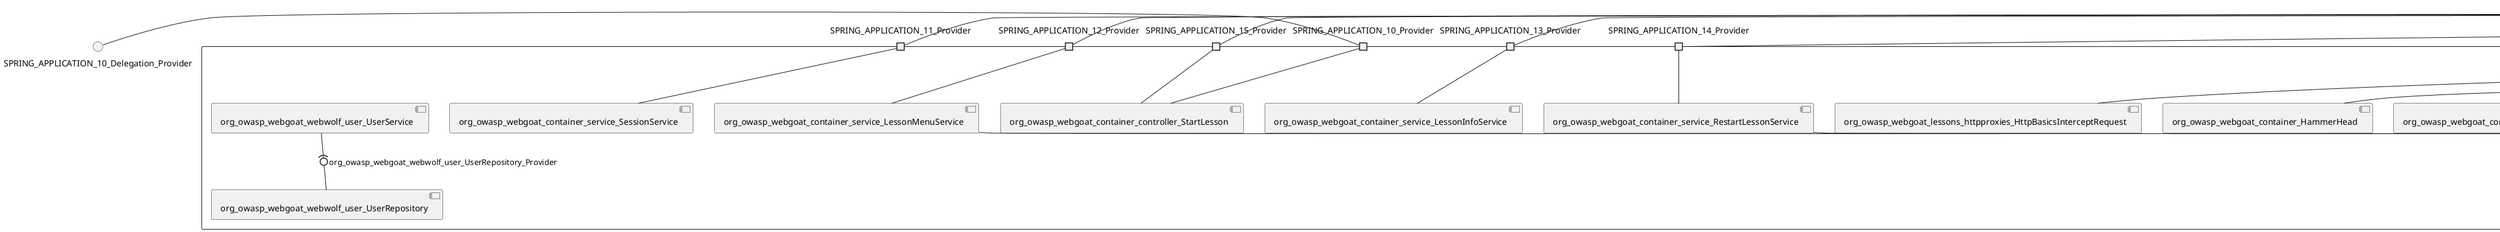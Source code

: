 @startuml
skinparam fixCircleLabelOverlapping true
skinparam componentStyle uml2
() SPRING_APPLICATION_10_Delegation_Provider
() SPRING_APPLICATION_11_Delegation_Provider
() SPRING_APPLICATION_12_Delegation_Provider
() SPRING_APPLICATION_13_Delegation_Provider
() SPRING_APPLICATION_14_Delegation_Provider
() SPRING_APPLICATION_15_Delegation_Provider
() SPRING_APPLICATION_16_Delegation_Provider
() SPRING_APPLICATION_2_Delegation_Provider
() SPRING_APPLICATION_3_Delegation_Provider
() SPRING_APPLICATION_4_Delegation_Provider
() SPRING_APPLICATION_5_Delegation_Provider
() SPRING_APPLICATION_6_Delegation_Provider
() SPRING_APPLICATION_7_Delegation_Provider
() SPRING_APPLICATION_8_Delegation_Provider
() SPRING_APPLICATION_9_Delegation_Provider
() SPRING_APPLICATION_BypassRestrictions_FieldRestrictions_POST_Delegation_Provider
() SPRING_APPLICATION_BypassRestrictions_frontendValidation_POST_Delegation_Provider
() SPRING_APPLICATION_ChromeDevTools_dummy_POST_Delegation_Provider
() SPRING_APPLICATION_ChromeDevTools_network_POST_Delegation_Provider
() SPRING_APPLICATION_CrossSiteScriptingStored_stored_xss_POST_Delegation_Provider
() SPRING_APPLICATION_CrossSiteScriptingStored_stored_xss_follow_up_POST_Delegation_Provider
() SPRING_APPLICATION_CrossSiteScripting_attack1_POST_Delegation_Provider
() SPRING_APPLICATION_CrossSiteScripting_attack3_POST_Delegation_Provider
() SPRING_APPLICATION_CrossSiteScripting_attack4_POST_Delegation_Provider
() SPRING_APPLICATION_CrossSiteScripting_attack5a_GET_Delegation_Provider
() SPRING_APPLICATION_CrossSiteScripting_attack6a_POST_Delegation_Provider
() SPRING_APPLICATION_CrossSiteScripting_dom_follow_up_POST_Delegation_Provider
() SPRING_APPLICATION_CrossSiteScripting_phone_home_xss_POST_Delegation_Provider
() SPRING_APPLICATION_CrossSiteScripting_quiz_GET_POST_Delegation_Provider
() SPRING_APPLICATION_Delegation_Provider
() SPRING_APPLICATION_GET_10_Delegation_Provider
() SPRING_APPLICATION_GET_11_Delegation_Provider
() SPRING_APPLICATION_GET_2_Delegation_Provider
() SPRING_APPLICATION_GET_3_Delegation_Provider
() SPRING_APPLICATION_GET_4_Delegation_Provider
() SPRING_APPLICATION_GET_5_Delegation_Provider
() SPRING_APPLICATION_GET_6_Delegation_Provider
() SPRING_APPLICATION_GET_7_Delegation_Provider
() SPRING_APPLICATION_GET_8_Delegation_Provider
() SPRING_APPLICATION_GET_9_Delegation_Provider
() SPRING_APPLICATION_GET_Delegation_Provider
() SPRING_APPLICATION_HtmlTampering_task_POST_Delegation_Provider
() SPRING_APPLICATION_HttpBasics_attack1_POST_Delegation_Provider
() SPRING_APPLICATION_HttpBasics_attack2_POST_Delegation_Provider
() SPRING_APPLICATION_IDOR_diff_attributes_POST_Delegation_Provider
() SPRING_APPLICATION_IDOR_login_POST_Delegation_Provider
() SPRING_APPLICATION_IDOR_profile_alt_path_POST_Delegation_Provider
() SPRING_APPLICATION_InsecureDeserialization_task_POST_Delegation_Provider
() SPRING_APPLICATION_InsecureLogin_Delegation_Provider
() SPRING_APPLICATION_JWT_decode_POST_Delegation_Provider
() SPRING_APPLICATION_JWT_jku_Delegation_Provider
() SPRING_APPLICATION_JWT_kid_Delegation_Provider
() SPRING_APPLICATION_JWT_quiz_GET_POST_Delegation_Provider
() SPRING_APPLICATION_JWT_refresh_Delegation_Provider
() SPRING_APPLICATION_JWT_secret_POST_Delegation_Provider
() SPRING_APPLICATION_JWT_votings_Delegation_Provider
() SPRING_APPLICATION_LogSpoofing_log_bleeding_POST_Delegation_Provider
() SPRING_APPLICATION_LogSpoofing_log_spoofing_POST_Delegation_Provider
() SPRING_APPLICATION_POST_10_Delegation_Provider
() SPRING_APPLICATION_POST_11_Delegation_Provider
() SPRING_APPLICATION_POST_12_Delegation_Provider
() SPRING_APPLICATION_POST_13_Delegation_Provider
() SPRING_APPLICATION_POST_14_Delegation_Provider
() SPRING_APPLICATION_POST_15_Delegation_Provider
() SPRING_APPLICATION_POST_16_Delegation_Provider
() SPRING_APPLICATION_POST_17_Delegation_Provider
() SPRING_APPLICATION_POST_18_Delegation_Provider
() SPRING_APPLICATION_POST_2_Delegation_Provider
() SPRING_APPLICATION_POST_3_Delegation_Provider
() SPRING_APPLICATION_POST_4_Delegation_Provider
() SPRING_APPLICATION_POST_5_Delegation_Provider
() SPRING_APPLICATION_POST_6_Delegation_Provider
() SPRING_APPLICATION_POST_7_Delegation_Provider
() SPRING_APPLICATION_POST_8_Delegation_Provider
() SPRING_APPLICATION_POST_9_Delegation_Provider
() SPRING_APPLICATION_POST_Delegation_Provider
() SPRING_APPLICATION_PUT_Delegation_Provider
() SPRING_APPLICATION_PasswordReset_ForgotPassword_create_password_reset_link_POST_Delegation_Provider
() SPRING_APPLICATION_PasswordReset_SecurityQuestions_POST_Delegation_Provider
() SPRING_APPLICATION_PasswordReset_reset_Delegation_Provider
() SPRING_APPLICATION_PasswordReset_simple_mail_reset_POST_Delegation_Provider
() SPRING_APPLICATION_PathTraversal_profile_picture_GET_Delegation_Provider
() SPRING_APPLICATION_PathTraversal_profile_picture_fix_GET_Delegation_Provider
() SPRING_APPLICATION_PathTraversal_profile_upload_POST_Delegation_Provider
() SPRING_APPLICATION_PathTraversal_profile_upload_fix_POST_Delegation_Provider
() SPRING_APPLICATION_PathTraversal_profile_upload_remove_user_input_POST_Delegation_Provider
() SPRING_APPLICATION_PathTraversal_random_POST_Delegation_Provider
() SPRING_APPLICATION_PathTraversal_random_picture_GET_Delegation_Provider
() SPRING_APPLICATION_PathTraversal_zip_slip_Delegation_Provider
() SPRING_APPLICATION_SSRF_task1_POST_Delegation_Provider
() SPRING_APPLICATION_SSRF_task2_POST_Delegation_Provider
() SPRING_APPLICATION_SecurePasswords_assignment_POST_Delegation_Provider
() SPRING_APPLICATION_SqlInjectionAdvanced_attack6a_POST_Delegation_Provider
() SPRING_APPLICATION_SqlInjectionAdvanced_attack6b_POST_Delegation_Provider
() SPRING_APPLICATION_SqlInjectionAdvanced_challenge_Login_POST_Delegation_Provider
() SPRING_APPLICATION_SqlInjectionAdvanced_challenge_PUT_Delegation_Provider
() SPRING_APPLICATION_SqlInjectionAdvanced_quiz_GET_POST_Delegation_Provider
() SPRING_APPLICATION_SqlInjectionMitigations_attack10a_POST_Delegation_Provider
() SPRING_APPLICATION_SqlInjectionMitigations_attack10b_POST_Delegation_Provider
() SPRING_APPLICATION_SqlInjectionMitigations_attack12a_POST_Delegation_Provider
() SPRING_APPLICATION_SqlInjectionMitigations_servers_GET_Delegation_Provider
() SPRING_APPLICATION_SqlInjection_assignment5a_POST_Delegation_Provider
() SPRING_APPLICATION_SqlInjection_assignment5b_POST_Delegation_Provider
() SPRING_APPLICATION_SqlInjection_attack10_POST_Delegation_Provider
() SPRING_APPLICATION_SqlInjection_attack2_POST_Delegation_Provider
() SPRING_APPLICATION_SqlInjection_attack3_POST_Delegation_Provider
() SPRING_APPLICATION_SqlInjection_attack4_POST_Delegation_Provider
() SPRING_APPLICATION_SqlInjection_attack5_POST_Delegation_Provider
() SPRING_APPLICATION_SqlInjection_attack8_POST_Delegation_Provider
() SPRING_APPLICATION_SqlInjection_attack9_POST_Delegation_Provider
() SPRING_APPLICATION_SqlOnlyInputValidationOnKeywords_attack_POST_Delegation_Provider
() SPRING_APPLICATION_SqlOnlyInputValidation_attack_POST_Delegation_Provider
() SPRING_APPLICATION_VulnerableComponents_attack1_POST_Delegation_Provider
() SPRING_APPLICATION_WebWolf_GET_Delegation_Provider
() SPRING_APPLICATION_WebWolf_landing_Delegation_Provider
() SPRING_APPLICATION_WebWolf_mail_Delegation_Provider
() SPRING_APPLICATION_challenge_1_POST_Delegation_Provider
() SPRING_APPLICATION_challenge_5_POST_Delegation_Provider
() SPRING_APPLICATION_challenge_7_Delegation_Provider
() SPRING_APPLICATION_challenge_8_Delegation_Provider
() SPRING_APPLICATION_challenge_logo_Delegation_Provider
() SPRING_APPLICATION_cia_quiz_GET_POST_Delegation_Provider
() SPRING_APPLICATION_clientSideFiltering_attack1_POST_Delegation_Provider
() SPRING_APPLICATION_clientSideFiltering_challenge_store_coupons_GET_Delegation_Provider
() SPRING_APPLICATION_clientSideFiltering_getItForFree_POST_Delegation_Provider
() SPRING_APPLICATION_clientSideFiltering_salaries_GET_Delegation_Provider
() SPRING_APPLICATION_crypto_encoding_basic_auth_POST_Delegation_Provider
() SPRING_APPLICATION_crypto_encoding_xor_POST_Delegation_Provider
() SPRING_APPLICATION_crypto_hashing_POST_Delegation_Provider
() SPRING_APPLICATION_crypto_secure_defaults_POST_Delegation_Provider
() SPRING_APPLICATION_crypto_signing_verify_POST_Delegation_Provider
() SPRING_APPLICATION_csrf_feedback_message_POST_Delegation_Provider
() SPRING_APPLICATION_csrf_review_POST_Delegation_Provider
() SPRING_APPLICATION_files_GET_Delegation_Provider
() SPRING_APPLICATION_fileupload_POST_Delegation_Provider
() SPRING_APPLICATION_jwt_Delegation_Provider
() SPRING_APPLICATION_landing_Delegation_Provider
() SPRING_APPLICATION_lesson_template_Delegation_Provider
() SPRING_APPLICATION_login_oauth_mvc_GET_Delegation_Provider
() SPRING_APPLICATION_mail_DELETE_GET_POST_Delegation_Provider
() SPRING_APPLICATION_register_mvc_POST_Delegation_Provider
() SPRING_APPLICATION_registration_GET_Delegation_Provider
() SPRING_APPLICATION_requests_GET_Delegation_Provider
() SPRING_APPLICATION_scoreboard_data_GET_Delegation_Provider
() SPRING_APPLICATION_server_directory_GET_Delegation_Provider
() SPRING_APPLICATION_service_debug_labels_mvc_Delegation_Provider
() SPRING_APPLICATION_service_lessonoverview_mvc_Delegation_Provider
() SPRING_APPLICATION_xxe_comments_GET_Delegation_Provider
rectangle System {
[org_owasp_webgoat_container_HammerHead] [[webgoat-webgoat.repository#_89DjkCNKEe-Qt_stdSL1nw]]
[org_owasp_webgoat_container_WebWolfRedirect] [[webgoat-webgoat.repository#_89DjkCNKEe-Qt_stdSL1nw]]
[org_owasp_webgoat_container_controller_StartLesson] [[webgoat-webgoat.repository#_89DjkCNKEe-Qt_stdSL1nw]]
[org_owasp_webgoat_container_controller_Welcome] [[webgoat-webgoat.repository#_89DjkCNKEe-Qt_stdSL1nw]]
[org_owasp_webgoat_container_i18n_PluginMessages_Provider] [[webgoat-webgoat.repository#_89DjkCNKEe-Qt_stdSL1nw]]
[org_owasp_webgoat_container_service_EnvironmentService] [[webgoat-webgoat.repository#_89DjkCNKEe-Qt_stdSL1nw]]
[org_owasp_webgoat_container_service_HintService] [[webgoat-webgoat.repository#_89DjkCNKEe-Qt_stdSL1nw]]
[org_owasp_webgoat_container_service_LabelDebugService] [[webgoat-webgoat.repository#_89DjkCNKEe-Qt_stdSL1nw]]
[org_owasp_webgoat_container_service_LabelService] [[webgoat-webgoat.repository#_89DjkCNKEe-Qt_stdSL1nw]]
[org_owasp_webgoat_container_service_LessonInfoService] [[webgoat-webgoat.repository#_89DjkCNKEe-Qt_stdSL1nw]]
[org_owasp_webgoat_container_service_LessonMenuService] [[webgoat-webgoat.repository#_89DjkCNKEe-Qt_stdSL1nw]]
[org_owasp_webgoat_container_service_LessonProgressService] [[webgoat-webgoat.repository#_89DjkCNKEe-Qt_stdSL1nw]]
[org_owasp_webgoat_container_service_LessonTitleService] [[webgoat-webgoat.repository#_89DjkCNKEe-Qt_stdSL1nw]]
[org_owasp_webgoat_container_service_ReportCardService] [[webgoat-webgoat.repository#_89DjkCNKEe-Qt_stdSL1nw]]
[org_owasp_webgoat_container_service_RestartLessonService] [[webgoat-webgoat.repository#_89DjkCNKEe-Qt_stdSL1nw]]
[org_owasp_webgoat_container_service_SessionService] [[webgoat-webgoat.repository#_89DjkCNKEe-Qt_stdSL1nw]]
[org_owasp_webgoat_container_session_UserSessionData_Provider] [[webgoat-webgoat.repository#_89DjkCNKEe-Qt_stdSL1nw]]
[org_owasp_webgoat_container_session_WebSession_Provider] [[webgoat-webgoat.repository#_89DjkCNKEe-Qt_stdSL1nw]]
[org_owasp_webgoat_container_users_RegistrationController] [[webgoat-webgoat.repository#_89DjkCNKEe-Qt_stdSL1nw]]
[org_owasp_webgoat_container_users_Scoreboard] [[webgoat-webgoat.repository#_89DjkCNKEe-Qt_stdSL1nw]]
[org_owasp_webgoat_container_users_UserRepository] [[webgoat-webgoat.repository#_89DjkCNKEe-Qt_stdSL1nw]]
[org_owasp_webgoat_container_users_UserService] [[webgoat-webgoat.repository#_89DjkCNKEe-Qt_stdSL1nw]]
[org_owasp_webgoat_container_users_UserTrackerRepository] [[webgoat-webgoat.repository#_89DjkCNKEe-Qt_stdSL1nw]]
[org_owasp_webgoat_lessons_authbypass_VerifyAccount] [[webgoat-webgoat.repository#_89DjkCNKEe-Qt_stdSL1nw]]
[org_owasp_webgoat_lessons_bypassrestrictions_BypassRestrictionsFieldRestrictions] [[webgoat-webgoat.repository#_89DjkCNKEe-Qt_stdSL1nw]]
[org_owasp_webgoat_lessons_bypassrestrictions_BypassRestrictionsFrontendValidation] [[webgoat-webgoat.repository#_89DjkCNKEe-Qt_stdSL1nw]]
[org_owasp_webgoat_lessons_challenges_FlagController] [[webgoat-webgoat.repository#_89DjkCNKEe-Qt_stdSL1nw]]
[org_owasp_webgoat_lessons_challenges_challenge1_Assignment1] [[webgoat-webgoat.repository#_89DjkCNKEe-Qt_stdSL1nw]]
[org_owasp_webgoat_lessons_challenges_challenge1_ImageServlet] [[webgoat-webgoat.repository#_89DjkCNKEe-Qt_stdSL1nw]]
[org_owasp_webgoat_lessons_challenges_challenge5_Assignment5] [[webgoat-webgoat.repository#_89DjkCNKEe-Qt_stdSL1nw]]
[org_owasp_webgoat_lessons_challenges_challenge7_Assignment7] [[webgoat-webgoat.repository#_89DjkCNKEe-Qt_stdSL1nw]]
[org_owasp_webgoat_lessons_challenges_challenge8_Assignment8] [[webgoat-webgoat.repository#_89DjkCNKEe-Qt_stdSL1nw]]
[org_owasp_webgoat_lessons_chromedevtools_NetworkDummy] [[webgoat-webgoat.repository#_89DjkCNKEe-Qt_stdSL1nw]]
[org_owasp_webgoat_lessons_chromedevtools_NetworkLesson] [[webgoat-webgoat.repository#_89DjkCNKEe-Qt_stdSL1nw]]
[org_owasp_webgoat_lessons_cia_CIAQuiz] [[webgoat-webgoat.repository#_89DjkCNKEe-Qt_stdSL1nw]]
[org_owasp_webgoat_lessons_clientsidefiltering_ClientSideFilteringAssignment] [[webgoat-webgoat.repository#_89DjkCNKEe-Qt_stdSL1nw]]
[org_owasp_webgoat_lessons_clientsidefiltering_ClientSideFilteringFreeAssignment] [[webgoat-webgoat.repository#_89DjkCNKEe-Qt_stdSL1nw]]
[org_owasp_webgoat_lessons_clientsidefiltering_Salaries] [[webgoat-webgoat.repository#_89DjkCNKEe-Qt_stdSL1nw]]
[org_owasp_webgoat_lessons_clientsidefiltering_ShopEndpoint] [[webgoat-webgoat.repository#_89DjkCNKEe-Qt_stdSL1nw]]
[org_owasp_webgoat_lessons_cryptography_EncodingAssignment] [[webgoat-webgoat.repository#_89DjkCNKEe-Qt_stdSL1nw]]
[org_owasp_webgoat_lessons_cryptography_HashingAssignment] [[webgoat-webgoat.repository#_89DjkCNKEe-Qt_stdSL1nw]]
[org_owasp_webgoat_lessons_cryptography_SecureDefaultsAssignment] [[webgoat-webgoat.repository#_89DjkCNKEe-Qt_stdSL1nw]]
[org_owasp_webgoat_lessons_cryptography_SigningAssignment] [[webgoat-webgoat.repository#_89DjkCNKEe-Qt_stdSL1nw]]
[org_owasp_webgoat_lessons_cryptography_XOREncodingAssignment] [[webgoat-webgoat.repository#_89DjkCNKEe-Qt_stdSL1nw]]
[org_owasp_webgoat_lessons_csrf_CSRFConfirmFlag1] [[webgoat-webgoat.repository#_89DjkCNKEe-Qt_stdSL1nw]]
[org_owasp_webgoat_lessons_csrf_CSRFFeedback] [[webgoat-webgoat.repository#_89DjkCNKEe-Qt_stdSL1nw]]
[org_owasp_webgoat_lessons_csrf_CSRFGetFlag] [[webgoat-webgoat.repository#_89DjkCNKEe-Qt_stdSL1nw]]
[org_owasp_webgoat_lessons_csrf_CSRFLogin] [[webgoat-webgoat.repository#_89DjkCNKEe-Qt_stdSL1nw]]
[org_owasp_webgoat_lessons_csrf_ForgedReviews] [[webgoat-webgoat.repository#_89DjkCNKEe-Qt_stdSL1nw]]
[org_owasp_webgoat_lessons_csrf_ObjectMapper_Provider] [[webgoat-webgoat.repository#_89DjkCNKEe-Qt_stdSL1nw]]
[org_owasp_webgoat_lessons_deserialization_InsecureDeserializationTask] [[webgoat-webgoat.repository#_89DjkCNKEe-Qt_stdSL1nw]]
[org_owasp_webgoat_lessons_hijacksession_HijackSessionAssignment] [[webgoat-webgoat.repository#_89DjkCNKEe-Qt_stdSL1nw]]
[org_owasp_webgoat_lessons_hijacksession_cas_HijackSessionAuthenticationProvider] [[webgoat-webgoat.repository#_89DjkCNKEe-Qt_stdSL1nw]]
[org_owasp_webgoat_lessons_htmltampering_HtmlTamperingTask] [[webgoat-webgoat.repository#_89DjkCNKEe-Qt_stdSL1nw]]
[org_owasp_webgoat_lessons_httpbasics_HttpBasicsLesson] [[webgoat-webgoat.repository#_89DjkCNKEe-Qt_stdSL1nw]]
[org_owasp_webgoat_lessons_httpbasics_HttpBasicsQuiz] [[webgoat-webgoat.repository#_89DjkCNKEe-Qt_stdSL1nw]]
[org_owasp_webgoat_lessons_httpproxies_HttpBasicsInterceptRequest] [[webgoat-webgoat.repository#_89DjkCNKEe-Qt_stdSL1nw]]
[org_owasp_webgoat_lessons_idor_IDORDiffAttributes] [[webgoat-webgoat.repository#_89DjkCNKEe-Qt_stdSL1nw]]
[org_owasp_webgoat_lessons_idor_IDOREditOtherProfile] [[webgoat-webgoat.repository#_89DjkCNKEe-Qt_stdSL1nw]]
[org_owasp_webgoat_lessons_idor_IDORLogin] [[webgoat-webgoat.repository#_89DjkCNKEe-Qt_stdSL1nw]]
[org_owasp_webgoat_lessons_idor_IDORViewOtherProfile] [[webgoat-webgoat.repository#_89DjkCNKEe-Qt_stdSL1nw]]
[org_owasp_webgoat_lessons_idor_IDORViewOwnProfile] [[webgoat-webgoat.repository#_89DjkCNKEe-Qt_stdSL1nw]]
[org_owasp_webgoat_lessons_idor_IDORViewOwnProfileAltUrl] [[webgoat-webgoat.repository#_89DjkCNKEe-Qt_stdSL1nw]]
[org_owasp_webgoat_lessons_insecurelogin_InsecureLoginTask] [[webgoat-webgoat.repository#_89DjkCNKEe-Qt_stdSL1nw]]
[org_owasp_webgoat_lessons_jwt_JWTDecodeEndpoint] [[webgoat-webgoat.repository#_89DjkCNKEe-Qt_stdSL1nw]]
[org_owasp_webgoat_lessons_jwt_JWTQuiz] [[webgoat-webgoat.repository#_89DjkCNKEe-Qt_stdSL1nw]]
[org_owasp_webgoat_lessons_jwt_JWTRefreshEndpoint] [[webgoat-webgoat.repository#_89DjkCNKEe-Qt_stdSL1nw]]
[org_owasp_webgoat_lessons_jwt_JWTSecretKeyEndpoint] [[webgoat-webgoat.repository#_89DjkCNKEe-Qt_stdSL1nw]]
[org_owasp_webgoat_lessons_jwt_JWTVotesEndpoint] [[webgoat-webgoat.repository#_89DjkCNKEe-Qt_stdSL1nw]]
[org_owasp_webgoat_lessons_jwt_claimmisuse_JWTHeaderJKUEndpoint] [[webgoat-webgoat.repository#_89DjkCNKEe-Qt_stdSL1nw]]
[org_owasp_webgoat_lessons_jwt_claimmisuse_JWTHeaderKIDEndpoint] [[webgoat-webgoat.repository#_89DjkCNKEe-Qt_stdSL1nw]]
[org_owasp_webgoat_lessons_lessontemplate_SampleAttack] [[webgoat-webgoat.repository#_89DjkCNKEe-Qt_stdSL1nw]]
[org_owasp_webgoat_lessons_logging_LogBleedingTask] [[webgoat-webgoat.repository#_89DjkCNKEe-Qt_stdSL1nw]]
[org_owasp_webgoat_lessons_logging_LogSpoofingTask] [[webgoat-webgoat.repository#_89DjkCNKEe-Qt_stdSL1nw]]
[org_owasp_webgoat_lessons_missingac_MissingFunctionACHiddenMenus] [[webgoat-webgoat.repository#_89DjkCNKEe-Qt_stdSL1nw]]
[org_owasp_webgoat_lessons_missingac_MissingFunctionACUsers] [[webgoat-webgoat.repository#_89DjkCNKEe-Qt_stdSL1nw]]
[org_owasp_webgoat_lessons_missingac_MissingFunctionACYourHash] [[webgoat-webgoat.repository#_89DjkCNKEe-Qt_stdSL1nw]]
[org_owasp_webgoat_lessons_missingac_MissingFunctionACYourHashAdmin] [[webgoat-webgoat.repository#_89DjkCNKEe-Qt_stdSL1nw]]
[org_owasp_webgoat_lessons_passwordreset_QuestionsAssignment] [[webgoat-webgoat.repository#_89DjkCNKEe-Qt_stdSL1nw]]
[org_owasp_webgoat_lessons_passwordreset_ResetLinkAssignment] [[webgoat-webgoat.repository#_89DjkCNKEe-Qt_stdSL1nw]]
[org_owasp_webgoat_lessons_passwordreset_ResetLinkAssignmentForgotPassword] [[webgoat-webgoat.repository#_89DjkCNKEe-Qt_stdSL1nw]]
[org_owasp_webgoat_lessons_passwordreset_SecurityQuestionAssignment] [[webgoat-webgoat.repository#_89DjkCNKEe-Qt_stdSL1nw]]
[org_owasp_webgoat_lessons_passwordreset_SimpleMailAssignment] [[webgoat-webgoat.repository#_89DjkCNKEe-Qt_stdSL1nw]]
[org_owasp_webgoat_lessons_passwordreset_TriedQuestions] [[webgoat-webgoat.repository#_89DjkCNKEe-Qt_stdSL1nw]]
[org_owasp_webgoat_lessons_pathtraversal_ProfileUpload] [[webgoat-webgoat.repository#_89DjkCNKEe-Qt_stdSL1nw]]
[org_owasp_webgoat_lessons_pathtraversal_ProfileUploadFix] [[webgoat-webgoat.repository#_89DjkCNKEe-Qt_stdSL1nw]]
[org_owasp_webgoat_lessons_pathtraversal_ProfileUploadRemoveUserInput] [[webgoat-webgoat.repository#_89DjkCNKEe-Qt_stdSL1nw]]
[org_owasp_webgoat_lessons_pathtraversal_ProfileUploadRetrieval] [[webgoat-webgoat.repository#_89DjkCNKEe-Qt_stdSL1nw]]
[org_owasp_webgoat_lessons_pathtraversal_ProfileZipSlip] [[webgoat-webgoat.repository#_89DjkCNKEe-Qt_stdSL1nw]]
[org_owasp_webgoat_lessons_securepasswords_SecurePasswordsAssignment] [[webgoat-webgoat.repository#_89DjkCNKEe-Qt_stdSL1nw]]
[org_owasp_webgoat_lessons_spoofcookie_SpoofCookieAssignment] [[webgoat-webgoat.repository#_89DjkCNKEe-Qt_stdSL1nw]]
[org_owasp_webgoat_lessons_sqlinjection_advanced_SqlInjectionChallenge] [[webgoat-webgoat.repository#_89DjkCNKEe-Qt_stdSL1nw]]
[org_owasp_webgoat_lessons_sqlinjection_advanced_SqlInjectionChallengeLogin] [[webgoat-webgoat.repository#_89DjkCNKEe-Qt_stdSL1nw]]
[org_owasp_webgoat_lessons_sqlinjection_advanced_SqlInjectionLesson6a] [[webgoat-webgoat.repository#_89DjkCNKEe-Qt_stdSL1nw]]
[org_owasp_webgoat_lessons_sqlinjection_advanced_SqlInjectionLesson6b] [[webgoat-webgoat.repository#_89DjkCNKEe-Qt_stdSL1nw]]
[org_owasp_webgoat_lessons_sqlinjection_advanced_SqlInjectionQuiz] [[webgoat-webgoat.repository#_89DjkCNKEe-Qt_stdSL1nw]]
[org_owasp_webgoat_lessons_sqlinjection_introduction_SqlInjectionLesson10] [[webgoat-webgoat.repository#_89DjkCNKEe-Qt_stdSL1nw]]
[org_owasp_webgoat_lessons_sqlinjection_introduction_SqlInjectionLesson2] [[webgoat-webgoat.repository#_89DjkCNKEe-Qt_stdSL1nw]]
[org_owasp_webgoat_lessons_sqlinjection_introduction_SqlInjectionLesson3] [[webgoat-webgoat.repository#_89DjkCNKEe-Qt_stdSL1nw]]
[org_owasp_webgoat_lessons_sqlinjection_introduction_SqlInjectionLesson4] [[webgoat-webgoat.repository#_89DjkCNKEe-Qt_stdSL1nw]]
[org_owasp_webgoat_lessons_sqlinjection_introduction_SqlInjectionLesson5] [[webgoat-webgoat.repository#_89DjkCNKEe-Qt_stdSL1nw]]
[org_owasp_webgoat_lessons_sqlinjection_introduction_SqlInjectionLesson5a] [[webgoat-webgoat.repository#_89DjkCNKEe-Qt_stdSL1nw]]
[org_owasp_webgoat_lessons_sqlinjection_introduction_SqlInjectionLesson5b] [[webgoat-webgoat.repository#_89DjkCNKEe-Qt_stdSL1nw]]
[org_owasp_webgoat_lessons_sqlinjection_introduction_SqlInjectionLesson8] [[webgoat-webgoat.repository#_89DjkCNKEe-Qt_stdSL1nw]]
[org_owasp_webgoat_lessons_sqlinjection_introduction_SqlInjectionLesson9] [[webgoat-webgoat.repository#_89DjkCNKEe-Qt_stdSL1nw]]
[org_owasp_webgoat_lessons_sqlinjection_mitigation_Servers] [[webgoat-webgoat.repository#_89DjkCNKEe-Qt_stdSL1nw]]
[org_owasp_webgoat_lessons_sqlinjection_mitigation_SqlInjectionLesson10a] [[webgoat-webgoat.repository#_89DjkCNKEe-Qt_stdSL1nw]]
[org_owasp_webgoat_lessons_sqlinjection_mitigation_SqlInjectionLesson10b] [[webgoat-webgoat.repository#_89DjkCNKEe-Qt_stdSL1nw]]
[org_owasp_webgoat_lessons_sqlinjection_mitigation_SqlInjectionLesson13] [[webgoat-webgoat.repository#_89DjkCNKEe-Qt_stdSL1nw]]
[org_owasp_webgoat_lessons_sqlinjection_mitigation_SqlOnlyInputValidation] [[webgoat-webgoat.repository#_89DjkCNKEe-Qt_stdSL1nw]]
[org_owasp_webgoat_lessons_sqlinjection_mitigation_SqlOnlyInputValidationOnKeywords] [[webgoat-webgoat.repository#_89DjkCNKEe-Qt_stdSL1nw]]
[org_owasp_webgoat_lessons_ssrf_SSRFTask1] [[webgoat-webgoat.repository#_89DjkCNKEe-Qt_stdSL1nw]]
[org_owasp_webgoat_lessons_ssrf_SSRFTask2] [[webgoat-webgoat.repository#_89DjkCNKEe-Qt_stdSL1nw]]
[org_owasp_webgoat_lessons_vulnerablecomponents_VulnerableComponentsLesson] [[webgoat-webgoat.repository#_89DjkCNKEe-Qt_stdSL1nw]]
[org_owasp_webgoat_lessons_webwolfintroduction_LandingAssignment] [[webgoat-webgoat.repository#_89DjkCNKEe-Qt_stdSL1nw]]
[org_owasp_webgoat_lessons_webwolfintroduction_MailAssignment] [[webgoat-webgoat.repository#_89DjkCNKEe-Qt_stdSL1nw]]
[org_owasp_webgoat_lessons_xss_CrossSiteScriptingLesson1] [[webgoat-webgoat.repository#_89DjkCNKEe-Qt_stdSL1nw]]
[org_owasp_webgoat_lessons_xss_CrossSiteScriptingLesson3] [[webgoat-webgoat.repository#_89DjkCNKEe-Qt_stdSL1nw]]
[org_owasp_webgoat_lessons_xss_CrossSiteScriptingLesson4] [[webgoat-webgoat.repository#_89DjkCNKEe-Qt_stdSL1nw]]
[org_owasp_webgoat_lessons_xss_CrossSiteScriptingLesson5a] [[webgoat-webgoat.repository#_89DjkCNKEe-Qt_stdSL1nw]]
[org_owasp_webgoat_lessons_xss_CrossSiteScriptingLesson6a] [[webgoat-webgoat.repository#_89DjkCNKEe-Qt_stdSL1nw]]
[org_owasp_webgoat_lessons_xss_CrossSiteScriptingQuiz] [[webgoat-webgoat.repository#_89DjkCNKEe-Qt_stdSL1nw]]
[org_owasp_webgoat_lessons_xss_DOMCrossSiteScripting] [[webgoat-webgoat.repository#_89DjkCNKEe-Qt_stdSL1nw]]
[org_owasp_webgoat_lessons_xss_DOMCrossSiteScriptingVerifier] [[webgoat-webgoat.repository#_89DjkCNKEe-Qt_stdSL1nw]]
[org_owasp_webgoat_lessons_xss_stored_StoredCrossSiteScriptingVerifier] [[webgoat-webgoat.repository#_89DjkCNKEe-Qt_stdSL1nw]]
[org_owasp_webgoat_lessons_xss_stored_StoredXssComments] [[webgoat-webgoat.repository#_89DjkCNKEe-Qt_stdSL1nw]]
[org_owasp_webgoat_lessons_xxe_BlindSendFileAssignment] [[webgoat-webgoat.repository#_89DjkCNKEe-Qt_stdSL1nw]]
[org_owasp_webgoat_lessons_xxe_CommentsCache] [[webgoat-webgoat.repository#_89DjkCNKEe-Qt_stdSL1nw]]
[org_owasp_webgoat_lessons_xxe_CommentsEndpoint] [[webgoat-webgoat.repository#_89DjkCNKEe-Qt_stdSL1nw]]
[org_owasp_webgoat_lessons_xxe_ContentTypeAssignment] [[webgoat-webgoat.repository#_89DjkCNKEe-Qt_stdSL1nw]]
[org_owasp_webgoat_lessons_xxe_SimpleXXE] [[webgoat-webgoat.repository#_89DjkCNKEe-Qt_stdSL1nw]]
[org_owasp_webgoat_webwolf_FileServer] [[webgoat-webgoat.repository#_89DjkCNKEe-Qt_stdSL1nw]]
[org_owasp_webgoat_webwolf_jwt_JWTController] [[webgoat-webgoat.repository#_89DjkCNKEe-Qt_stdSL1nw]]
[org_owasp_webgoat_webwolf_mailbox_MailboxController] [[webgoat-webgoat.repository#_89DjkCNKEe-Qt_stdSL1nw]]
[org_owasp_webgoat_webwolf_mailbox_MailboxRepository] [[webgoat-webgoat.repository#_89DjkCNKEe-Qt_stdSL1nw]]
[org_owasp_webgoat_webwolf_requests_LandingPage] [[webgoat-webgoat.repository#_89DjkCNKEe-Qt_stdSL1nw]]
[org_owasp_webgoat_webwolf_requests_Requests] [[webgoat-webgoat.repository#_89DjkCNKEe-Qt_stdSL1nw]]
[org_owasp_webgoat_webwolf_user_UserRepository] [[webgoat-webgoat.repository#_89DjkCNKEe-Qt_stdSL1nw]]
[org_owasp_webgoat_webwolf_user_UserService] [[webgoat-webgoat.repository#_89DjkCNKEe-Qt_stdSL1nw]]
port SPRING_APPLICATION_10_Provider
SPRING_APPLICATION_10_Delegation_Provider - SPRING_APPLICATION_10_Provider
SPRING_APPLICATION_10_Provider - [org_owasp_webgoat_container_controller_StartLesson]
port SPRING_APPLICATION_11_Provider
SPRING_APPLICATION_11_Delegation_Provider - SPRING_APPLICATION_11_Provider
SPRING_APPLICATION_11_Provider - [org_owasp_webgoat_container_service_SessionService]
port SPRING_APPLICATION_12_Provider
SPRING_APPLICATION_12_Delegation_Provider - SPRING_APPLICATION_12_Provider
SPRING_APPLICATION_12_Provider - [org_owasp_webgoat_container_service_LessonMenuService]
port SPRING_APPLICATION_13_Provider
SPRING_APPLICATION_13_Delegation_Provider - SPRING_APPLICATION_13_Provider
SPRING_APPLICATION_13_Provider - [org_owasp_webgoat_container_service_LessonInfoService]
port SPRING_APPLICATION_14_Provider
SPRING_APPLICATION_14_Delegation_Provider - SPRING_APPLICATION_14_Provider
SPRING_APPLICATION_14_Provider - [org_owasp_webgoat_container_service_RestartLessonService]
port SPRING_APPLICATION_15_Provider
SPRING_APPLICATION_15_Delegation_Provider - SPRING_APPLICATION_15_Provider
SPRING_APPLICATION_15_Provider - [org_owasp_webgoat_container_controller_StartLesson]
port SPRING_APPLICATION_16_Provider
SPRING_APPLICATION_16_Delegation_Provider - SPRING_APPLICATION_16_Provider
SPRING_APPLICATION_16_Provider - [org_owasp_webgoat_webwolf_FileServer]
port SPRING_APPLICATION_2_Provider
SPRING_APPLICATION_2_Delegation_Provider - SPRING_APPLICATION_2_Provider
SPRING_APPLICATION_2_Provider - [org_owasp_webgoat_lessons_httpproxies_HttpBasicsInterceptRequest]
port SPRING_APPLICATION_3_Provider
SPRING_APPLICATION_3_Delegation_Provider - SPRING_APPLICATION_3_Provider
SPRING_APPLICATION_3_Provider - [org_owasp_webgoat_container_HammerHead]
port SPRING_APPLICATION_4_Provider
SPRING_APPLICATION_4_Delegation_Provider - SPRING_APPLICATION_4_Provider
SPRING_APPLICATION_4_Provider - [org_owasp_webgoat_container_service_LessonTitleService]
port SPRING_APPLICATION_5_Provider
SPRING_APPLICATION_5_Delegation_Provider - SPRING_APPLICATION_5_Provider
SPRING_APPLICATION_5_Provider - [org_owasp_webgoat_lessons_xxe_SimpleXXE]
port SPRING_APPLICATION_6_Provider
SPRING_APPLICATION_6_Delegation_Provider - SPRING_APPLICATION_6_Provider
SPRING_APPLICATION_6_Provider - [org_owasp_webgoat_lessons_cryptography_HashingAssignment]
port SPRING_APPLICATION_7_Provider
SPRING_APPLICATION_7_Delegation_Provider - SPRING_APPLICATION_7_Provider
SPRING_APPLICATION_7_Provider - [org_owasp_webgoat_container_service_LabelDebugService]
port SPRING_APPLICATION_8_Provider
SPRING_APPLICATION_8_Delegation_Provider - SPRING_APPLICATION_8_Provider
SPRING_APPLICATION_8_Provider - [org_owasp_webgoat_lessons_jwt_JWTSecretKeyEndpoint]
port SPRING_APPLICATION_9_Provider
SPRING_APPLICATION_9_Delegation_Provider - SPRING_APPLICATION_9_Provider
SPRING_APPLICATION_9_Provider - [org_owasp_webgoat_lessons_cryptography_SigningAssignment]
port SPRING_APPLICATION_BypassRestrictions_FieldRestrictions_POST_Provider
SPRING_APPLICATION_BypassRestrictions_FieldRestrictions_POST_Delegation_Provider - SPRING_APPLICATION_BypassRestrictions_FieldRestrictions_POST_Provider
SPRING_APPLICATION_BypassRestrictions_FieldRestrictions_POST_Provider - [org_owasp_webgoat_lessons_bypassrestrictions_BypassRestrictionsFieldRestrictions]
port SPRING_APPLICATION_BypassRestrictions_frontendValidation_POST_Provider
SPRING_APPLICATION_BypassRestrictions_frontendValidation_POST_Delegation_Provider - SPRING_APPLICATION_BypassRestrictions_frontendValidation_POST_Provider
SPRING_APPLICATION_BypassRestrictions_frontendValidation_POST_Provider - [org_owasp_webgoat_lessons_bypassrestrictions_BypassRestrictionsFrontendValidation]
port SPRING_APPLICATION_ChromeDevTools_dummy_POST_Provider
SPRING_APPLICATION_ChromeDevTools_dummy_POST_Delegation_Provider - SPRING_APPLICATION_ChromeDevTools_dummy_POST_Provider
SPRING_APPLICATION_ChromeDevTools_dummy_POST_Provider - [org_owasp_webgoat_lessons_chromedevtools_NetworkDummy]
port SPRING_APPLICATION_ChromeDevTools_network_POST_Provider
SPRING_APPLICATION_ChromeDevTools_network_POST_Delegation_Provider - SPRING_APPLICATION_ChromeDevTools_network_POST_Provider
SPRING_APPLICATION_ChromeDevTools_network_POST_Provider - [org_owasp_webgoat_lessons_chromedevtools_NetworkLesson]
port SPRING_APPLICATION_CrossSiteScriptingStored_stored_xss_POST_Provider
SPRING_APPLICATION_CrossSiteScriptingStored_stored_xss_POST_Delegation_Provider - SPRING_APPLICATION_CrossSiteScriptingStored_stored_xss_POST_Provider
SPRING_APPLICATION_CrossSiteScriptingStored_stored_xss_POST_Provider - [org_owasp_webgoat_lessons_xss_stored_StoredXssComments]
port SPRING_APPLICATION_CrossSiteScriptingStored_stored_xss_follow_up_POST_Provider
SPRING_APPLICATION_CrossSiteScriptingStored_stored_xss_follow_up_POST_Delegation_Provider - SPRING_APPLICATION_CrossSiteScriptingStored_stored_xss_follow_up_POST_Provider
SPRING_APPLICATION_CrossSiteScriptingStored_stored_xss_follow_up_POST_Provider - [org_owasp_webgoat_lessons_xss_stored_StoredCrossSiteScriptingVerifier]
port SPRING_APPLICATION_CrossSiteScripting_attack1_POST_Provider
SPRING_APPLICATION_CrossSiteScripting_attack1_POST_Delegation_Provider - SPRING_APPLICATION_CrossSiteScripting_attack1_POST_Provider
SPRING_APPLICATION_CrossSiteScripting_attack1_POST_Provider - [org_owasp_webgoat_lessons_xss_CrossSiteScriptingLesson1]
port SPRING_APPLICATION_CrossSiteScripting_attack3_POST_Provider
SPRING_APPLICATION_CrossSiteScripting_attack3_POST_Delegation_Provider - SPRING_APPLICATION_CrossSiteScripting_attack3_POST_Provider
SPRING_APPLICATION_CrossSiteScripting_attack3_POST_Provider - [org_owasp_webgoat_lessons_xss_CrossSiteScriptingLesson3]
port SPRING_APPLICATION_CrossSiteScripting_attack4_POST_Provider
SPRING_APPLICATION_CrossSiteScripting_attack4_POST_Delegation_Provider - SPRING_APPLICATION_CrossSiteScripting_attack4_POST_Provider
SPRING_APPLICATION_CrossSiteScripting_attack4_POST_Provider - [org_owasp_webgoat_lessons_xss_CrossSiteScriptingLesson4]
port SPRING_APPLICATION_CrossSiteScripting_attack5a_GET_Provider
SPRING_APPLICATION_CrossSiteScripting_attack5a_GET_Delegation_Provider - SPRING_APPLICATION_CrossSiteScripting_attack5a_GET_Provider
SPRING_APPLICATION_CrossSiteScripting_attack5a_GET_Provider - [org_owasp_webgoat_lessons_xss_CrossSiteScriptingLesson5a]
port SPRING_APPLICATION_CrossSiteScripting_attack6a_POST_Provider
SPRING_APPLICATION_CrossSiteScripting_attack6a_POST_Delegation_Provider - SPRING_APPLICATION_CrossSiteScripting_attack6a_POST_Provider
SPRING_APPLICATION_CrossSiteScripting_attack6a_POST_Provider - [org_owasp_webgoat_lessons_xss_CrossSiteScriptingLesson6a]
port SPRING_APPLICATION_CrossSiteScripting_dom_follow_up_POST_Provider
SPRING_APPLICATION_CrossSiteScripting_dom_follow_up_POST_Delegation_Provider - SPRING_APPLICATION_CrossSiteScripting_dom_follow_up_POST_Provider
SPRING_APPLICATION_CrossSiteScripting_dom_follow_up_POST_Provider - [org_owasp_webgoat_lessons_xss_DOMCrossSiteScriptingVerifier]
port SPRING_APPLICATION_CrossSiteScripting_phone_home_xss_POST_Provider
SPRING_APPLICATION_CrossSiteScripting_phone_home_xss_POST_Delegation_Provider - SPRING_APPLICATION_CrossSiteScripting_phone_home_xss_POST_Provider
SPRING_APPLICATION_CrossSiteScripting_phone_home_xss_POST_Provider - [org_owasp_webgoat_lessons_xss_DOMCrossSiteScripting]
port SPRING_APPLICATION_CrossSiteScripting_quiz_GET_POST_Provider
SPRING_APPLICATION_CrossSiteScripting_quiz_GET_POST_Delegation_Provider - SPRING_APPLICATION_CrossSiteScripting_quiz_GET_POST_Provider
SPRING_APPLICATION_CrossSiteScripting_quiz_GET_POST_Provider - [org_owasp_webgoat_lessons_xss_CrossSiteScriptingQuiz]
port SPRING_APPLICATION_Provider
SPRING_APPLICATION_Delegation_Provider - SPRING_APPLICATION_Provider
SPRING_APPLICATION_Provider - [org_owasp_webgoat_lessons_cryptography_HashingAssignment]
port SPRING_APPLICATION_GET_10_Provider
SPRING_APPLICATION_GET_10_Delegation_Provider - SPRING_APPLICATION_GET_10_Provider
SPRING_APPLICATION_GET_10_Provider - [org_owasp_webgoat_container_controller_Welcome]
port SPRING_APPLICATION_GET_11_Provider
SPRING_APPLICATION_GET_11_Delegation_Provider - SPRING_APPLICATION_GET_11_Provider
SPRING_APPLICATION_GET_11_Provider - [org_owasp_webgoat_container_service_ReportCardService]
port SPRING_APPLICATION_GET_2_Provider
SPRING_APPLICATION_GET_2_Delegation_Provider - SPRING_APPLICATION_GET_2_Provider
SPRING_APPLICATION_GET_2_Provider - [org_owasp_webgoat_container_service_LabelService]
port SPRING_APPLICATION_GET_3_Provider
SPRING_APPLICATION_GET_3_Delegation_Provider - SPRING_APPLICATION_GET_3_Provider
SPRING_APPLICATION_GET_3_Provider - [org_owasp_webgoat_lessons_spoofcookie_SpoofCookieAssignment]
port SPRING_APPLICATION_GET_4_Provider
SPRING_APPLICATION_GET_4_Delegation_Provider - SPRING_APPLICATION_GET_4_Provider
SPRING_APPLICATION_GET_4_Provider - [org_owasp_webgoat_container_service_HintService]
port SPRING_APPLICATION_GET_5_Provider
SPRING_APPLICATION_GET_5_Delegation_Provider - SPRING_APPLICATION_GET_5_Provider
SPRING_APPLICATION_GET_5_Provider - [org_owasp_webgoat_lessons_cryptography_EncodingAssignment]
port SPRING_APPLICATION_GET_6_Provider
SPRING_APPLICATION_GET_6_Delegation_Provider - SPRING_APPLICATION_GET_6_Provider
SPRING_APPLICATION_GET_6_Provider - [org_owasp_webgoat_lessons_idor_IDORViewOtherProfile]
port SPRING_APPLICATION_GET_7_Provider
SPRING_APPLICATION_GET_7_Delegation_Provider - SPRING_APPLICATION_GET_7_Provider
SPRING_APPLICATION_GET_7_Provider - [org_owasp_webgoat_lessons_idor_IDORViewOwnProfile]
port SPRING_APPLICATION_GET_8_Provider
SPRING_APPLICATION_GET_8_Delegation_Provider - SPRING_APPLICATION_GET_8_Provider
SPRING_APPLICATION_GET_8_Provider - [org_owasp_webgoat_lessons_missingac_MissingFunctionACUsers]
port SPRING_APPLICATION_GET_9_Provider
SPRING_APPLICATION_GET_9_Delegation_Provider - SPRING_APPLICATION_GET_9_Provider
SPRING_APPLICATION_GET_9_Provider - [org_owasp_webgoat_lessons_xss_stored_StoredXssComments]
port SPRING_APPLICATION_GET_Provider
SPRING_APPLICATION_GET_Delegation_Provider - SPRING_APPLICATION_GET_Provider
SPRING_APPLICATION_GET_Provider - [org_owasp_webgoat_lessons_csrf_ForgedReviews]
port SPRING_APPLICATION_HtmlTampering_task_POST_Provider
SPRING_APPLICATION_HtmlTampering_task_POST_Delegation_Provider - SPRING_APPLICATION_HtmlTampering_task_POST_Provider
SPRING_APPLICATION_HtmlTampering_task_POST_Provider - [org_owasp_webgoat_lessons_htmltampering_HtmlTamperingTask]
port SPRING_APPLICATION_HttpBasics_attack1_POST_Provider
SPRING_APPLICATION_HttpBasics_attack1_POST_Delegation_Provider - SPRING_APPLICATION_HttpBasics_attack1_POST_Provider
SPRING_APPLICATION_HttpBasics_attack1_POST_Provider - [org_owasp_webgoat_lessons_httpbasics_HttpBasicsLesson]
port SPRING_APPLICATION_HttpBasics_attack2_POST_Provider
SPRING_APPLICATION_HttpBasics_attack2_POST_Delegation_Provider - SPRING_APPLICATION_HttpBasics_attack2_POST_Provider
SPRING_APPLICATION_HttpBasics_attack2_POST_Provider - [org_owasp_webgoat_lessons_httpbasics_HttpBasicsQuiz]
port SPRING_APPLICATION_IDOR_diff_attributes_POST_Provider
SPRING_APPLICATION_IDOR_diff_attributes_POST_Delegation_Provider - SPRING_APPLICATION_IDOR_diff_attributes_POST_Provider
SPRING_APPLICATION_IDOR_diff_attributes_POST_Provider - [org_owasp_webgoat_lessons_idor_IDORDiffAttributes]
port SPRING_APPLICATION_IDOR_login_POST_Provider
SPRING_APPLICATION_IDOR_login_POST_Delegation_Provider - SPRING_APPLICATION_IDOR_login_POST_Provider
SPRING_APPLICATION_IDOR_login_POST_Provider - [org_owasp_webgoat_lessons_idor_IDORLogin]
port SPRING_APPLICATION_IDOR_profile_alt_path_POST_Provider
SPRING_APPLICATION_IDOR_profile_alt_path_POST_Delegation_Provider - SPRING_APPLICATION_IDOR_profile_alt_path_POST_Provider
SPRING_APPLICATION_IDOR_profile_alt_path_POST_Provider - [org_owasp_webgoat_lessons_idor_IDORViewOwnProfileAltUrl]
port SPRING_APPLICATION_InsecureDeserialization_task_POST_Provider
SPRING_APPLICATION_InsecureDeserialization_task_POST_Delegation_Provider - SPRING_APPLICATION_InsecureDeserialization_task_POST_Provider
SPRING_APPLICATION_InsecureDeserialization_task_POST_Provider - [org_owasp_webgoat_lessons_deserialization_InsecureDeserializationTask]
port SPRING_APPLICATION_InsecureLogin_Provider
SPRING_APPLICATION_InsecureLogin_Delegation_Provider - SPRING_APPLICATION_InsecureLogin_Provider
SPRING_APPLICATION_InsecureLogin_Provider - [org_owasp_webgoat_lessons_insecurelogin_InsecureLoginTask]
port SPRING_APPLICATION_JWT_decode_POST_Provider
SPRING_APPLICATION_JWT_decode_POST_Delegation_Provider - SPRING_APPLICATION_JWT_decode_POST_Provider
SPRING_APPLICATION_JWT_decode_POST_Provider - [org_owasp_webgoat_lessons_jwt_JWTDecodeEndpoint]
port SPRING_APPLICATION_JWT_jku_Provider
SPRING_APPLICATION_JWT_jku_Delegation_Provider - SPRING_APPLICATION_JWT_jku_Provider
SPRING_APPLICATION_JWT_jku_Provider - [org_owasp_webgoat_lessons_jwt_claimmisuse_JWTHeaderJKUEndpoint]
port SPRING_APPLICATION_JWT_kid_Provider
SPRING_APPLICATION_JWT_kid_Delegation_Provider - SPRING_APPLICATION_JWT_kid_Provider
SPRING_APPLICATION_JWT_kid_Provider - [org_owasp_webgoat_lessons_jwt_claimmisuse_JWTHeaderKIDEndpoint]
port SPRING_APPLICATION_JWT_quiz_GET_POST_Provider
SPRING_APPLICATION_JWT_quiz_GET_POST_Delegation_Provider - SPRING_APPLICATION_JWT_quiz_GET_POST_Provider
SPRING_APPLICATION_JWT_quiz_GET_POST_Provider - [org_owasp_webgoat_lessons_jwt_JWTQuiz]
port SPRING_APPLICATION_JWT_refresh_Provider
SPRING_APPLICATION_JWT_refresh_Delegation_Provider - SPRING_APPLICATION_JWT_refresh_Provider
SPRING_APPLICATION_JWT_refresh_Provider - [org_owasp_webgoat_lessons_jwt_JWTRefreshEndpoint]
port SPRING_APPLICATION_JWT_secret_POST_Provider
SPRING_APPLICATION_JWT_secret_POST_Delegation_Provider - SPRING_APPLICATION_JWT_secret_POST_Provider
SPRING_APPLICATION_JWT_secret_POST_Provider - [org_owasp_webgoat_lessons_jwt_JWTSecretKeyEndpoint]
port SPRING_APPLICATION_JWT_votings_Provider
SPRING_APPLICATION_JWT_votings_Delegation_Provider - SPRING_APPLICATION_JWT_votings_Provider
SPRING_APPLICATION_JWT_votings_Provider - [org_owasp_webgoat_lessons_jwt_JWTVotesEndpoint]
port SPRING_APPLICATION_LogSpoofing_log_bleeding_POST_Provider
SPRING_APPLICATION_LogSpoofing_log_bleeding_POST_Delegation_Provider - SPRING_APPLICATION_LogSpoofing_log_bleeding_POST_Provider
SPRING_APPLICATION_LogSpoofing_log_bleeding_POST_Provider - [org_owasp_webgoat_lessons_logging_LogBleedingTask]
port SPRING_APPLICATION_LogSpoofing_log_spoofing_POST_Provider
SPRING_APPLICATION_LogSpoofing_log_spoofing_POST_Delegation_Provider - SPRING_APPLICATION_LogSpoofing_log_spoofing_POST_Provider
SPRING_APPLICATION_LogSpoofing_log_spoofing_POST_Provider - [org_owasp_webgoat_lessons_logging_LogSpoofingTask]
port SPRING_APPLICATION_POST_10_Provider
SPRING_APPLICATION_POST_10_Delegation_Provider - SPRING_APPLICATION_POST_10_Provider
SPRING_APPLICATION_POST_10_Provider - [org_owasp_webgoat_lessons_hijacksession_HijackSessionAssignment]
port SPRING_APPLICATION_POST_11_Provider
SPRING_APPLICATION_POST_11_Delegation_Provider - SPRING_APPLICATION_POST_11_Provider
SPRING_APPLICATION_POST_11_Provider - [org_owasp_webgoat_lessons_passwordreset_SimpleMailAssignment]
port SPRING_APPLICATION_POST_12_Provider
SPRING_APPLICATION_POST_12_Delegation_Provider - SPRING_APPLICATION_POST_12_Provider
SPRING_APPLICATION_POST_12_Provider - [org_owasp_webgoat_lessons_csrf_CSRFLogin]
port SPRING_APPLICATION_POST_13_Provider
SPRING_APPLICATION_POST_13_Delegation_Provider - SPRING_APPLICATION_POST_13_Provider
SPRING_APPLICATION_POST_13_Provider - [org_owasp_webgoat_lessons_missingac_MissingFunctionACUsers]
port SPRING_APPLICATION_POST_14_Provider
SPRING_APPLICATION_POST_14_Delegation_Provider - SPRING_APPLICATION_POST_14_Provider
SPRING_APPLICATION_POST_14_Provider - [org_owasp_webgoat_lessons_authbypass_VerifyAccount]
port SPRING_APPLICATION_POST_15_Provider
SPRING_APPLICATION_POST_15_Delegation_Provider - SPRING_APPLICATION_POST_15_Provider
SPRING_APPLICATION_POST_15_Provider - [org_owasp_webgoat_lessons_xxe_ContentTypeAssignment]
port SPRING_APPLICATION_POST_16_Provider
SPRING_APPLICATION_POST_16_Delegation_Provider - SPRING_APPLICATION_POST_16_Provider
SPRING_APPLICATION_POST_16_Provider - [org_owasp_webgoat_lessons_spoofcookie_SpoofCookieAssignment]
port SPRING_APPLICATION_POST_17_Provider
SPRING_APPLICATION_POST_17_Delegation_Provider - SPRING_APPLICATION_POST_17_Provider
SPRING_APPLICATION_POST_17_Provider - [org_owasp_webgoat_lessons_xxe_SimpleXXE]
port SPRING_APPLICATION_POST_18_Provider
SPRING_APPLICATION_POST_18_Delegation_Provider - SPRING_APPLICATION_POST_18_Provider
SPRING_APPLICATION_POST_18_Provider - [org_owasp_webgoat_lessons_xxe_BlindSendFileAssignment]
port SPRING_APPLICATION_POST_2_Provider
SPRING_APPLICATION_POST_2_Delegation_Provider - SPRING_APPLICATION_POST_2_Provider
SPRING_APPLICATION_POST_2_Provider - [org_owasp_webgoat_lessons_csrf_CSRFConfirmFlag1]
port SPRING_APPLICATION_POST_3_Provider
SPRING_APPLICATION_POST_3_Delegation_Provider - SPRING_APPLICATION_POST_3_Provider
SPRING_APPLICATION_POST_3_Provider - [org_owasp_webgoat_lessons_missingac_MissingFunctionACYourHashAdmin]
port SPRING_APPLICATION_POST_4_Provider
SPRING_APPLICATION_POST_4_Delegation_Provider - SPRING_APPLICATION_POST_4_Provider
SPRING_APPLICATION_POST_4_Provider - [org_owasp_webgoat_lessons_csrf_CSRFFeedback]
port SPRING_APPLICATION_POST_5_Provider
SPRING_APPLICATION_POST_5_Delegation_Provider - SPRING_APPLICATION_POST_5_Provider
SPRING_APPLICATION_POST_5_Provider - [org_owasp_webgoat_lessons_challenges_FlagController]
port SPRING_APPLICATION_POST_6_Provider
SPRING_APPLICATION_POST_6_Delegation_Provider - SPRING_APPLICATION_POST_6_Provider
SPRING_APPLICATION_POST_6_Provider - [org_owasp_webgoat_lessons_missingac_MissingFunctionACHiddenMenus]
port SPRING_APPLICATION_POST_7_Provider
SPRING_APPLICATION_POST_7_Delegation_Provider - SPRING_APPLICATION_POST_7_Provider
SPRING_APPLICATION_POST_7_Provider - [org_owasp_webgoat_lessons_csrf_CSRFGetFlag]
port SPRING_APPLICATION_POST_8_Provider
SPRING_APPLICATION_POST_8_Delegation_Provider - SPRING_APPLICATION_POST_8_Provider
SPRING_APPLICATION_POST_8_Provider - [org_owasp_webgoat_lessons_missingac_MissingFunctionACYourHash]
port SPRING_APPLICATION_POST_9_Provider
SPRING_APPLICATION_POST_9_Delegation_Provider - SPRING_APPLICATION_POST_9_Provider
SPRING_APPLICATION_POST_9_Provider - [org_owasp_webgoat_lessons_passwordreset_QuestionsAssignment]
port SPRING_APPLICATION_POST_Provider
SPRING_APPLICATION_POST_Delegation_Provider - SPRING_APPLICATION_POST_Provider
SPRING_APPLICATION_POST_Provider - [org_owasp_webgoat_lessons_chromedevtools_NetworkLesson]
port SPRING_APPLICATION_PUT_Provider
SPRING_APPLICATION_PUT_Delegation_Provider - SPRING_APPLICATION_PUT_Provider
SPRING_APPLICATION_PUT_Provider - [org_owasp_webgoat_lessons_idor_IDOREditOtherProfile]
port SPRING_APPLICATION_PasswordReset_ForgotPassword_create_password_reset_link_POST_Provider
SPRING_APPLICATION_PasswordReset_ForgotPassword_create_password_reset_link_POST_Delegation_Provider - SPRING_APPLICATION_PasswordReset_ForgotPassword_create_password_reset_link_POST_Provider
SPRING_APPLICATION_PasswordReset_ForgotPassword_create_password_reset_link_POST_Provider - [org_owasp_webgoat_lessons_passwordreset_ResetLinkAssignmentForgotPassword]
port SPRING_APPLICATION_PasswordReset_SecurityQuestions_POST_Provider
SPRING_APPLICATION_PasswordReset_SecurityQuestions_POST_Delegation_Provider - SPRING_APPLICATION_PasswordReset_SecurityQuestions_POST_Provider
SPRING_APPLICATION_PasswordReset_SecurityQuestions_POST_Provider - [org_owasp_webgoat_lessons_passwordreset_SecurityQuestionAssignment]
port SPRING_APPLICATION_PasswordReset_reset_Provider
SPRING_APPLICATION_PasswordReset_reset_Delegation_Provider - SPRING_APPLICATION_PasswordReset_reset_Provider
SPRING_APPLICATION_PasswordReset_reset_Provider - [org_owasp_webgoat_lessons_passwordreset_ResetLinkAssignment]
port SPRING_APPLICATION_PasswordReset_simple_mail_reset_POST_Provider
SPRING_APPLICATION_PasswordReset_simple_mail_reset_POST_Delegation_Provider - SPRING_APPLICATION_PasswordReset_simple_mail_reset_POST_Provider
SPRING_APPLICATION_PasswordReset_simple_mail_reset_POST_Provider - [org_owasp_webgoat_lessons_passwordreset_SimpleMailAssignment]
port SPRING_APPLICATION_PathTraversal_profile_picture_GET_Provider
SPRING_APPLICATION_PathTraversal_profile_picture_GET_Delegation_Provider - SPRING_APPLICATION_PathTraversal_profile_picture_GET_Provider
SPRING_APPLICATION_PathTraversal_profile_picture_GET_Provider - [org_owasp_webgoat_lessons_pathtraversal_ProfileUpload]
port SPRING_APPLICATION_PathTraversal_profile_picture_fix_GET_Provider
SPRING_APPLICATION_PathTraversal_profile_picture_fix_GET_Delegation_Provider - SPRING_APPLICATION_PathTraversal_profile_picture_fix_GET_Provider
SPRING_APPLICATION_PathTraversal_profile_picture_fix_GET_Provider - [org_owasp_webgoat_lessons_pathtraversal_ProfileUploadFix]
port SPRING_APPLICATION_PathTraversal_profile_upload_POST_Provider
SPRING_APPLICATION_PathTraversal_profile_upload_POST_Delegation_Provider - SPRING_APPLICATION_PathTraversal_profile_upload_POST_Provider
SPRING_APPLICATION_PathTraversal_profile_upload_POST_Provider - [org_owasp_webgoat_lessons_pathtraversal_ProfileUpload]
port SPRING_APPLICATION_PathTraversal_profile_upload_fix_POST_Provider
SPRING_APPLICATION_PathTraversal_profile_upload_fix_POST_Delegation_Provider - SPRING_APPLICATION_PathTraversal_profile_upload_fix_POST_Provider
SPRING_APPLICATION_PathTraversal_profile_upload_fix_POST_Provider - [org_owasp_webgoat_lessons_pathtraversal_ProfileUploadFix]
port SPRING_APPLICATION_PathTraversal_profile_upload_remove_user_input_POST_Provider
SPRING_APPLICATION_PathTraversal_profile_upload_remove_user_input_POST_Delegation_Provider - SPRING_APPLICATION_PathTraversal_profile_upload_remove_user_input_POST_Provider
SPRING_APPLICATION_PathTraversal_profile_upload_remove_user_input_POST_Provider - [org_owasp_webgoat_lessons_pathtraversal_ProfileUploadRemoveUserInput]
port SPRING_APPLICATION_PathTraversal_random_POST_Provider
SPRING_APPLICATION_PathTraversal_random_POST_Delegation_Provider - SPRING_APPLICATION_PathTraversal_random_POST_Provider
SPRING_APPLICATION_PathTraversal_random_POST_Provider - [org_owasp_webgoat_lessons_pathtraversal_ProfileUploadRetrieval]
port SPRING_APPLICATION_PathTraversal_random_picture_GET_Provider
SPRING_APPLICATION_PathTraversal_random_picture_GET_Delegation_Provider - SPRING_APPLICATION_PathTraversal_random_picture_GET_Provider
SPRING_APPLICATION_PathTraversal_random_picture_GET_Provider - [org_owasp_webgoat_lessons_pathtraversal_ProfileUploadRetrieval]
port SPRING_APPLICATION_PathTraversal_zip_slip_Provider
SPRING_APPLICATION_PathTraversal_zip_slip_Delegation_Provider - SPRING_APPLICATION_PathTraversal_zip_slip_Provider
SPRING_APPLICATION_PathTraversal_zip_slip_Provider - [org_owasp_webgoat_lessons_pathtraversal_ProfileZipSlip]
port SPRING_APPLICATION_SSRF_task1_POST_Provider
SPRING_APPLICATION_SSRF_task1_POST_Delegation_Provider - SPRING_APPLICATION_SSRF_task1_POST_Provider
SPRING_APPLICATION_SSRF_task1_POST_Provider - [org_owasp_webgoat_lessons_ssrf_SSRFTask1]
port SPRING_APPLICATION_SSRF_task2_POST_Provider
SPRING_APPLICATION_SSRF_task2_POST_Delegation_Provider - SPRING_APPLICATION_SSRF_task2_POST_Provider
SPRING_APPLICATION_SSRF_task2_POST_Provider - [org_owasp_webgoat_lessons_ssrf_SSRFTask2]
port SPRING_APPLICATION_SecurePasswords_assignment_POST_Provider
SPRING_APPLICATION_SecurePasswords_assignment_POST_Delegation_Provider - SPRING_APPLICATION_SecurePasswords_assignment_POST_Provider
SPRING_APPLICATION_SecurePasswords_assignment_POST_Provider - [org_owasp_webgoat_lessons_securepasswords_SecurePasswordsAssignment]
port SPRING_APPLICATION_SqlInjectionAdvanced_attack6a_POST_Provider
SPRING_APPLICATION_SqlInjectionAdvanced_attack6a_POST_Delegation_Provider - SPRING_APPLICATION_SqlInjectionAdvanced_attack6a_POST_Provider
SPRING_APPLICATION_SqlInjectionAdvanced_attack6a_POST_Provider - [org_owasp_webgoat_lessons_sqlinjection_advanced_SqlInjectionLesson6a]
port SPRING_APPLICATION_SqlInjectionAdvanced_attack6b_POST_Provider
SPRING_APPLICATION_SqlInjectionAdvanced_attack6b_POST_Delegation_Provider - SPRING_APPLICATION_SqlInjectionAdvanced_attack6b_POST_Provider
SPRING_APPLICATION_SqlInjectionAdvanced_attack6b_POST_Provider - [org_owasp_webgoat_lessons_sqlinjection_advanced_SqlInjectionLesson6b]
port SPRING_APPLICATION_SqlInjectionAdvanced_challenge_Login_POST_Provider
SPRING_APPLICATION_SqlInjectionAdvanced_challenge_Login_POST_Delegation_Provider - SPRING_APPLICATION_SqlInjectionAdvanced_challenge_Login_POST_Provider
SPRING_APPLICATION_SqlInjectionAdvanced_challenge_Login_POST_Provider - [org_owasp_webgoat_lessons_sqlinjection_advanced_SqlInjectionChallengeLogin]
port SPRING_APPLICATION_SqlInjectionAdvanced_challenge_PUT_Provider
SPRING_APPLICATION_SqlInjectionAdvanced_challenge_PUT_Delegation_Provider - SPRING_APPLICATION_SqlInjectionAdvanced_challenge_PUT_Provider
SPRING_APPLICATION_SqlInjectionAdvanced_challenge_PUT_Provider - [org_owasp_webgoat_lessons_sqlinjection_advanced_SqlInjectionChallenge]
port SPRING_APPLICATION_SqlInjectionAdvanced_quiz_GET_POST_Provider
SPRING_APPLICATION_SqlInjectionAdvanced_quiz_GET_POST_Delegation_Provider - SPRING_APPLICATION_SqlInjectionAdvanced_quiz_GET_POST_Provider
SPRING_APPLICATION_SqlInjectionAdvanced_quiz_GET_POST_Provider - [org_owasp_webgoat_lessons_sqlinjection_advanced_SqlInjectionQuiz]
port SPRING_APPLICATION_SqlInjectionMitigations_attack10a_POST_Provider
SPRING_APPLICATION_SqlInjectionMitigations_attack10a_POST_Delegation_Provider - SPRING_APPLICATION_SqlInjectionMitigations_attack10a_POST_Provider
SPRING_APPLICATION_SqlInjectionMitigations_attack10a_POST_Provider - [org_owasp_webgoat_lessons_sqlinjection_mitigation_SqlInjectionLesson10a]
port SPRING_APPLICATION_SqlInjectionMitigations_attack10b_POST_Provider
SPRING_APPLICATION_SqlInjectionMitigations_attack10b_POST_Delegation_Provider - SPRING_APPLICATION_SqlInjectionMitigations_attack10b_POST_Provider
SPRING_APPLICATION_SqlInjectionMitigations_attack10b_POST_Provider - [org_owasp_webgoat_lessons_sqlinjection_mitigation_SqlInjectionLesson10b]
port SPRING_APPLICATION_SqlInjectionMitigations_attack12a_POST_Provider
SPRING_APPLICATION_SqlInjectionMitigations_attack12a_POST_Delegation_Provider - SPRING_APPLICATION_SqlInjectionMitigations_attack12a_POST_Provider
SPRING_APPLICATION_SqlInjectionMitigations_attack12a_POST_Provider - [org_owasp_webgoat_lessons_sqlinjection_mitigation_SqlInjectionLesson13]
port SPRING_APPLICATION_SqlInjectionMitigations_servers_GET_Provider
SPRING_APPLICATION_SqlInjectionMitigations_servers_GET_Delegation_Provider - SPRING_APPLICATION_SqlInjectionMitigations_servers_GET_Provider
SPRING_APPLICATION_SqlInjectionMitigations_servers_GET_Provider - [org_owasp_webgoat_lessons_sqlinjection_mitigation_Servers]
port SPRING_APPLICATION_SqlInjection_assignment5a_POST_Provider
SPRING_APPLICATION_SqlInjection_assignment5a_POST_Delegation_Provider - SPRING_APPLICATION_SqlInjection_assignment5a_POST_Provider
SPRING_APPLICATION_SqlInjection_assignment5a_POST_Provider - [org_owasp_webgoat_lessons_sqlinjection_introduction_SqlInjectionLesson5a]
port SPRING_APPLICATION_SqlInjection_assignment5b_POST_Provider
SPRING_APPLICATION_SqlInjection_assignment5b_POST_Delegation_Provider - SPRING_APPLICATION_SqlInjection_assignment5b_POST_Provider
SPRING_APPLICATION_SqlInjection_assignment5b_POST_Provider - [org_owasp_webgoat_lessons_sqlinjection_introduction_SqlInjectionLesson5b]
port SPRING_APPLICATION_SqlInjection_attack10_POST_Provider
SPRING_APPLICATION_SqlInjection_attack10_POST_Delegation_Provider - SPRING_APPLICATION_SqlInjection_attack10_POST_Provider
SPRING_APPLICATION_SqlInjection_attack10_POST_Provider - [org_owasp_webgoat_lessons_sqlinjection_introduction_SqlInjectionLesson10]
port SPRING_APPLICATION_SqlInjection_attack2_POST_Provider
SPRING_APPLICATION_SqlInjection_attack2_POST_Delegation_Provider - SPRING_APPLICATION_SqlInjection_attack2_POST_Provider
SPRING_APPLICATION_SqlInjection_attack2_POST_Provider - [org_owasp_webgoat_lessons_sqlinjection_introduction_SqlInjectionLesson2]
port SPRING_APPLICATION_SqlInjection_attack3_POST_Provider
SPRING_APPLICATION_SqlInjection_attack3_POST_Delegation_Provider - SPRING_APPLICATION_SqlInjection_attack3_POST_Provider
SPRING_APPLICATION_SqlInjection_attack3_POST_Provider - [org_owasp_webgoat_lessons_sqlinjection_introduction_SqlInjectionLesson3]
port SPRING_APPLICATION_SqlInjection_attack4_POST_Provider
SPRING_APPLICATION_SqlInjection_attack4_POST_Delegation_Provider - SPRING_APPLICATION_SqlInjection_attack4_POST_Provider
SPRING_APPLICATION_SqlInjection_attack4_POST_Provider - [org_owasp_webgoat_lessons_sqlinjection_introduction_SqlInjectionLesson4]
port SPRING_APPLICATION_SqlInjection_attack5_POST_Provider
SPRING_APPLICATION_SqlInjection_attack5_POST_Delegation_Provider - SPRING_APPLICATION_SqlInjection_attack5_POST_Provider
SPRING_APPLICATION_SqlInjection_attack5_POST_Provider - [org_owasp_webgoat_lessons_sqlinjection_introduction_SqlInjectionLesson5]
port SPRING_APPLICATION_SqlInjection_attack8_POST_Provider
SPRING_APPLICATION_SqlInjection_attack8_POST_Delegation_Provider - SPRING_APPLICATION_SqlInjection_attack8_POST_Provider
SPRING_APPLICATION_SqlInjection_attack8_POST_Provider - [org_owasp_webgoat_lessons_sqlinjection_introduction_SqlInjectionLesson8]
port SPRING_APPLICATION_SqlInjection_attack9_POST_Provider
SPRING_APPLICATION_SqlInjection_attack9_POST_Delegation_Provider - SPRING_APPLICATION_SqlInjection_attack9_POST_Provider
SPRING_APPLICATION_SqlInjection_attack9_POST_Provider - [org_owasp_webgoat_lessons_sqlinjection_introduction_SqlInjectionLesson9]
port SPRING_APPLICATION_SqlOnlyInputValidationOnKeywords_attack_POST_Provider
SPRING_APPLICATION_SqlOnlyInputValidationOnKeywords_attack_POST_Delegation_Provider - SPRING_APPLICATION_SqlOnlyInputValidationOnKeywords_attack_POST_Provider
SPRING_APPLICATION_SqlOnlyInputValidationOnKeywords_attack_POST_Provider - [org_owasp_webgoat_lessons_sqlinjection_mitigation_SqlOnlyInputValidationOnKeywords]
port SPRING_APPLICATION_SqlOnlyInputValidation_attack_POST_Provider
SPRING_APPLICATION_SqlOnlyInputValidation_attack_POST_Delegation_Provider - SPRING_APPLICATION_SqlOnlyInputValidation_attack_POST_Provider
SPRING_APPLICATION_SqlOnlyInputValidation_attack_POST_Provider - [org_owasp_webgoat_lessons_sqlinjection_mitigation_SqlOnlyInputValidation]
port SPRING_APPLICATION_VulnerableComponents_attack1_POST_Provider
SPRING_APPLICATION_VulnerableComponents_attack1_POST_Delegation_Provider - SPRING_APPLICATION_VulnerableComponents_attack1_POST_Provider
SPRING_APPLICATION_VulnerableComponents_attack1_POST_Provider - [org_owasp_webgoat_lessons_vulnerablecomponents_VulnerableComponentsLesson]
port SPRING_APPLICATION_WebWolf_GET_Provider
SPRING_APPLICATION_WebWolf_GET_Delegation_Provider - SPRING_APPLICATION_WebWolf_GET_Provider
SPRING_APPLICATION_WebWolf_GET_Provider - [org_owasp_webgoat_container_WebWolfRedirect]
port SPRING_APPLICATION_WebWolf_landing_Provider
SPRING_APPLICATION_WebWolf_landing_Delegation_Provider - SPRING_APPLICATION_WebWolf_landing_Provider
SPRING_APPLICATION_WebWolf_landing_Provider - [org_owasp_webgoat_lessons_webwolfintroduction_LandingAssignment]
port SPRING_APPLICATION_WebWolf_mail_Provider
SPRING_APPLICATION_WebWolf_mail_Delegation_Provider - SPRING_APPLICATION_WebWolf_mail_Provider
SPRING_APPLICATION_WebWolf_mail_Provider - [org_owasp_webgoat_lessons_webwolfintroduction_MailAssignment]
port SPRING_APPLICATION_challenge_1_POST_Provider
SPRING_APPLICATION_challenge_1_POST_Delegation_Provider - SPRING_APPLICATION_challenge_1_POST_Provider
SPRING_APPLICATION_challenge_1_POST_Provider - [org_owasp_webgoat_lessons_challenges_challenge1_Assignment1]
port SPRING_APPLICATION_challenge_5_POST_Provider
SPRING_APPLICATION_challenge_5_POST_Delegation_Provider - SPRING_APPLICATION_challenge_5_POST_Provider
SPRING_APPLICATION_challenge_5_POST_Provider - [org_owasp_webgoat_lessons_challenges_challenge5_Assignment5]
port SPRING_APPLICATION_challenge_7_Provider
SPRING_APPLICATION_challenge_7_Delegation_Provider - SPRING_APPLICATION_challenge_7_Provider
SPRING_APPLICATION_challenge_7_Provider - [org_owasp_webgoat_lessons_challenges_challenge7_Assignment7]
port SPRING_APPLICATION_challenge_8_Provider
SPRING_APPLICATION_challenge_8_Delegation_Provider - SPRING_APPLICATION_challenge_8_Provider
SPRING_APPLICATION_challenge_8_Provider - [org_owasp_webgoat_lessons_challenges_challenge8_Assignment8]
port SPRING_APPLICATION_challenge_logo_Provider
SPRING_APPLICATION_challenge_logo_Delegation_Provider - SPRING_APPLICATION_challenge_logo_Provider
SPRING_APPLICATION_challenge_logo_Provider - [org_owasp_webgoat_lessons_challenges_challenge1_ImageServlet]
port SPRING_APPLICATION_cia_quiz_GET_POST_Provider
SPRING_APPLICATION_cia_quiz_GET_POST_Delegation_Provider - SPRING_APPLICATION_cia_quiz_GET_POST_Provider
SPRING_APPLICATION_cia_quiz_GET_POST_Provider - [org_owasp_webgoat_lessons_cia_CIAQuiz]
port SPRING_APPLICATION_clientSideFiltering_attack1_POST_Provider
SPRING_APPLICATION_clientSideFiltering_attack1_POST_Delegation_Provider - SPRING_APPLICATION_clientSideFiltering_attack1_POST_Provider
SPRING_APPLICATION_clientSideFiltering_attack1_POST_Provider - [org_owasp_webgoat_lessons_clientsidefiltering_ClientSideFilteringAssignment]
port SPRING_APPLICATION_clientSideFiltering_challenge_store_coupons_GET_Provider
SPRING_APPLICATION_clientSideFiltering_challenge_store_coupons_GET_Delegation_Provider - SPRING_APPLICATION_clientSideFiltering_challenge_store_coupons_GET_Provider
SPRING_APPLICATION_clientSideFiltering_challenge_store_coupons_GET_Provider - [org_owasp_webgoat_lessons_clientsidefiltering_ShopEndpoint]
port SPRING_APPLICATION_clientSideFiltering_getItForFree_POST_Provider
SPRING_APPLICATION_clientSideFiltering_getItForFree_POST_Delegation_Provider - SPRING_APPLICATION_clientSideFiltering_getItForFree_POST_Provider
SPRING_APPLICATION_clientSideFiltering_getItForFree_POST_Provider - [org_owasp_webgoat_lessons_clientsidefiltering_ClientSideFilteringFreeAssignment]
port SPRING_APPLICATION_clientSideFiltering_salaries_GET_Provider
SPRING_APPLICATION_clientSideFiltering_salaries_GET_Delegation_Provider - SPRING_APPLICATION_clientSideFiltering_salaries_GET_Provider
SPRING_APPLICATION_clientSideFiltering_salaries_GET_Provider - [org_owasp_webgoat_lessons_clientsidefiltering_Salaries]
port SPRING_APPLICATION_crypto_encoding_basic_auth_POST_Provider
SPRING_APPLICATION_crypto_encoding_basic_auth_POST_Delegation_Provider - SPRING_APPLICATION_crypto_encoding_basic_auth_POST_Provider
SPRING_APPLICATION_crypto_encoding_basic_auth_POST_Provider - [org_owasp_webgoat_lessons_cryptography_EncodingAssignment]
port SPRING_APPLICATION_crypto_encoding_xor_POST_Provider
SPRING_APPLICATION_crypto_encoding_xor_POST_Delegation_Provider - SPRING_APPLICATION_crypto_encoding_xor_POST_Provider
SPRING_APPLICATION_crypto_encoding_xor_POST_Provider - [org_owasp_webgoat_lessons_cryptography_XOREncodingAssignment]
port SPRING_APPLICATION_crypto_hashing_POST_Provider
SPRING_APPLICATION_crypto_hashing_POST_Delegation_Provider - SPRING_APPLICATION_crypto_hashing_POST_Provider
SPRING_APPLICATION_crypto_hashing_POST_Provider - [org_owasp_webgoat_lessons_cryptography_HashingAssignment]
port SPRING_APPLICATION_crypto_secure_defaults_POST_Provider
SPRING_APPLICATION_crypto_secure_defaults_POST_Delegation_Provider - SPRING_APPLICATION_crypto_secure_defaults_POST_Provider
SPRING_APPLICATION_crypto_secure_defaults_POST_Provider - [org_owasp_webgoat_lessons_cryptography_SecureDefaultsAssignment]
port SPRING_APPLICATION_crypto_signing_verify_POST_Provider
SPRING_APPLICATION_crypto_signing_verify_POST_Delegation_Provider - SPRING_APPLICATION_crypto_signing_verify_POST_Provider
SPRING_APPLICATION_crypto_signing_verify_POST_Provider - [org_owasp_webgoat_lessons_cryptography_SigningAssignment]
port SPRING_APPLICATION_csrf_feedback_message_POST_Provider
SPRING_APPLICATION_csrf_feedback_message_POST_Delegation_Provider - SPRING_APPLICATION_csrf_feedback_message_POST_Provider
SPRING_APPLICATION_csrf_feedback_message_POST_Provider - [org_owasp_webgoat_lessons_csrf_CSRFFeedback]
port SPRING_APPLICATION_csrf_review_POST_Provider
SPRING_APPLICATION_csrf_review_POST_Delegation_Provider - SPRING_APPLICATION_csrf_review_POST_Provider
SPRING_APPLICATION_csrf_review_POST_Provider - [org_owasp_webgoat_lessons_csrf_ForgedReviews]
port SPRING_APPLICATION_files_GET_Provider
SPRING_APPLICATION_files_GET_Delegation_Provider - SPRING_APPLICATION_files_GET_Provider
SPRING_APPLICATION_files_GET_Provider - [org_owasp_webgoat_webwolf_FileServer]
port SPRING_APPLICATION_fileupload_POST_Provider
SPRING_APPLICATION_fileupload_POST_Delegation_Provider - SPRING_APPLICATION_fileupload_POST_Provider
SPRING_APPLICATION_fileupload_POST_Provider - [org_owasp_webgoat_webwolf_FileServer]
port SPRING_APPLICATION_jwt_Provider
SPRING_APPLICATION_jwt_Delegation_Provider - SPRING_APPLICATION_jwt_Provider
SPRING_APPLICATION_jwt_Provider - [org_owasp_webgoat_webwolf_jwt_JWTController]
port SPRING_APPLICATION_landing_Provider
SPRING_APPLICATION_landing_Delegation_Provider - SPRING_APPLICATION_landing_Provider
SPRING_APPLICATION_landing_Provider - [org_owasp_webgoat_webwolf_requests_LandingPage]
port SPRING_APPLICATION_lesson_template_Provider
SPRING_APPLICATION_lesson_template_Delegation_Provider - SPRING_APPLICATION_lesson_template_Provider
SPRING_APPLICATION_lesson_template_Provider - [org_owasp_webgoat_lessons_lessontemplate_SampleAttack]
port SPRING_APPLICATION_login_oauth_mvc_GET_Provider
SPRING_APPLICATION_login_oauth_mvc_GET_Delegation_Provider - SPRING_APPLICATION_login_oauth_mvc_GET_Provider
SPRING_APPLICATION_login_oauth_mvc_GET_Provider - [org_owasp_webgoat_container_users_RegistrationController]
port SPRING_APPLICATION_mail_DELETE_GET_POST_Provider
SPRING_APPLICATION_mail_DELETE_GET_POST_Delegation_Provider - SPRING_APPLICATION_mail_DELETE_GET_POST_Provider
SPRING_APPLICATION_mail_DELETE_GET_POST_Provider - [org_owasp_webgoat_webwolf_mailbox_MailboxController]
port SPRING_APPLICATION_register_mvc_POST_Provider
SPRING_APPLICATION_register_mvc_POST_Delegation_Provider - SPRING_APPLICATION_register_mvc_POST_Provider
SPRING_APPLICATION_register_mvc_POST_Provider - [org_owasp_webgoat_container_users_RegistrationController]
port SPRING_APPLICATION_registration_GET_Provider
SPRING_APPLICATION_registration_GET_Delegation_Provider - SPRING_APPLICATION_registration_GET_Provider
SPRING_APPLICATION_registration_GET_Provider - [org_owasp_webgoat_container_users_RegistrationController]
port SPRING_APPLICATION_requests_GET_Provider
SPRING_APPLICATION_requests_GET_Delegation_Provider - SPRING_APPLICATION_requests_GET_Provider
SPRING_APPLICATION_requests_GET_Provider - [org_owasp_webgoat_webwolf_requests_Requests]
port SPRING_APPLICATION_scoreboard_data_GET_Provider
SPRING_APPLICATION_scoreboard_data_GET_Delegation_Provider - SPRING_APPLICATION_scoreboard_data_GET_Provider
SPRING_APPLICATION_scoreboard_data_GET_Provider - [org_owasp_webgoat_container_users_Scoreboard]
port SPRING_APPLICATION_server_directory_GET_Provider
SPRING_APPLICATION_server_directory_GET_Delegation_Provider - SPRING_APPLICATION_server_directory_GET_Provider
SPRING_APPLICATION_server_directory_GET_Provider - [org_owasp_webgoat_container_service_EnvironmentService]
port SPRING_APPLICATION_service_debug_labels_mvc_Provider
SPRING_APPLICATION_service_debug_labels_mvc_Delegation_Provider - SPRING_APPLICATION_service_debug_labels_mvc_Provider
SPRING_APPLICATION_service_debug_labels_mvc_Provider - [org_owasp_webgoat_container_service_LabelDebugService]
port SPRING_APPLICATION_service_lessonoverview_mvc_Provider
SPRING_APPLICATION_service_lessonoverview_mvc_Delegation_Provider - SPRING_APPLICATION_service_lessonoverview_mvc_Provider
SPRING_APPLICATION_service_lessonoverview_mvc_Provider - [org_owasp_webgoat_container_service_LessonProgressService]
port SPRING_APPLICATION_xxe_comments_GET_Provider
SPRING_APPLICATION_xxe_comments_GET_Delegation_Provider - SPRING_APPLICATION_xxe_comments_GET_Provider
SPRING_APPLICATION_xxe_comments_GET_Provider - [org_owasp_webgoat_lessons_xxe_CommentsEndpoint]
[org_owasp_webgoat_lessons_csrf_CSRFGetFlag] -(0- [org_owasp_webgoat_container_i18n_PluginMessages_Provider] : org_owasp_webgoat_container_i18n_PluginMessages_Provider
[org_owasp_webgoat_lessons_authbypass_VerifyAccount] -(0- [org_owasp_webgoat_container_session_UserSessionData_Provider] : org_owasp_webgoat_container_session_UserSessionData_Provider
[org_owasp_webgoat_lessons_csrf_CSRFGetFlag] -(0- [org_owasp_webgoat_container_session_UserSessionData_Provider] : org_owasp_webgoat_container_session_UserSessionData_Provider
[org_owasp_webgoat_lessons_csrf_CSRFConfirmFlag1] -(0- [org_owasp_webgoat_container_session_UserSessionData_Provider] : org_owasp_webgoat_container_session_UserSessionData_Provider
[org_owasp_webgoat_lessons_csrf_CSRFFeedback] -(0- [org_owasp_webgoat_container_session_UserSessionData_Provider] : org_owasp_webgoat_container_session_UserSessionData_Provider
[org_owasp_webgoat_lessons_xss_CrossSiteScriptingLesson5a] -(0- [org_owasp_webgoat_container_session_UserSessionData_Provider] : org_owasp_webgoat_container_session_UserSessionData_Provider
[org_owasp_webgoat_lessons_idor_IDOREditOtherProfile] -(0- [org_owasp_webgoat_container_session_UserSessionData_Provider] : org_owasp_webgoat_container_session_UserSessionData_Provider
[org_owasp_webgoat_lessons_idor_IDORViewOtherProfile] -(0- [org_owasp_webgoat_container_session_UserSessionData_Provider] : org_owasp_webgoat_container_session_UserSessionData_Provider
[org_owasp_webgoat_lessons_lessontemplate_SampleAttack] -(0- [org_owasp_webgoat_container_session_UserSessionData_Provider] : org_owasp_webgoat_container_session_UserSessionData_Provider
[org_owasp_webgoat_lessons_idor_IDORViewOwnProfileAltUrl] -(0- [org_owasp_webgoat_container_session_UserSessionData_Provider] : org_owasp_webgoat_container_session_UserSessionData_Provider
[org_owasp_webgoat_lessons_idor_IDORViewOwnProfile] -(0- [org_owasp_webgoat_container_session_UserSessionData_Provider] : org_owasp_webgoat_container_session_UserSessionData_Provider
[org_owasp_webgoat_lessons_xss_CrossSiteScriptingLesson6a] -(0- [org_owasp_webgoat_container_session_UserSessionData_Provider] : org_owasp_webgoat_container_session_UserSessionData_Provider
[org_owasp_webgoat_lessons_xxe_ContentTypeAssignment] -(0- [org_owasp_webgoat_container_session_WebSession_Provider] : org_owasp_webgoat_container_session_WebSession_Provider
[org_owasp_webgoat_lessons_authbypass_VerifyAccount] -(0- [org_owasp_webgoat_container_session_WebSession_Provider] : org_owasp_webgoat_container_session_WebSession_Provider
[org_owasp_webgoat_lessons_csrf_ForgedReviews] -(0- [org_owasp_webgoat_container_session_WebSession_Provider] : org_owasp_webgoat_container_session_WebSession_Provider
[org_owasp_webgoat_lessons_xss_stored_StoredXssComments] -(0- [org_owasp_webgoat_container_session_WebSession_Provider] : org_owasp_webgoat_container_session_WebSession_Provider
[org_owasp_webgoat_container_users_UserService] -(0- [org_owasp_webgoat_container_users_UserRepository] : org_owasp_webgoat_container_users_UserRepository_Provider
[org_owasp_webgoat_container_users_Scoreboard] -(0- [org_owasp_webgoat_container_users_UserRepository] : org_owasp_webgoat_container_users_UserRepository_Provider
[org_owasp_webgoat_container_service_LessonMenuService] -(0- [org_owasp_webgoat_container_users_UserTrackerRepository] : org_owasp_webgoat_container_users_UserTrackerRepository_Provider
[org_owasp_webgoat_lessons_csrf_CSRFLogin] -(0- [org_owasp_webgoat_container_users_UserTrackerRepository] : org_owasp_webgoat_container_users_UserTrackerRepository_Provider
[org_owasp_webgoat_container_users_Scoreboard] -(0- [org_owasp_webgoat_container_users_UserTrackerRepository] : org_owasp_webgoat_container_users_UserTrackerRepository_Provider
[org_owasp_webgoat_container_service_RestartLessonService] -(0- [org_owasp_webgoat_container_users_UserTrackerRepository] : org_owasp_webgoat_container_users_UserTrackerRepository_Provider
[org_owasp_webgoat_container_users_UserService] -(0- [org_owasp_webgoat_container_users_UserTrackerRepository] : org_owasp_webgoat_container_users_UserTrackerRepository_Provider
[org_owasp_webgoat_container_service_ReportCardService] -(0- [org_owasp_webgoat_container_users_UserTrackerRepository] : org_owasp_webgoat_container_users_UserTrackerRepository_Provider
[org_owasp_webgoat_container_service_LessonProgressService] -(0- [org_owasp_webgoat_container_users_UserTrackerRepository] : org_owasp_webgoat_container_users_UserTrackerRepository_Provider
[org_owasp_webgoat_lessons_csrf_CSRFFeedback] -(0- [org_owasp_webgoat_lessons_csrf_ObjectMapper_Provider] : org_owasp_webgoat_lessons_csrf_ObjectMapper_Provider
[org_owasp_webgoat_lessons_hijacksession_HijackSessionAssignment] -(0- [org_owasp_webgoat_lessons_hijacksession_cas_HijackSessionAuthenticationProvider] : org_owasp_webgoat_lessons_hijacksession_cas_HijackSessionAuthenticationProvider_Provider
[org_owasp_webgoat_lessons_passwordreset_SecurityQuestionAssignment] -(0- [org_owasp_webgoat_lessons_passwordreset_TriedQuestions] : org_owasp_webgoat_lessons_passwordreset_TriedQuestions_Provider
[org_owasp_webgoat_lessons_xxe_SimpleXXE] -(0- [org_owasp_webgoat_lessons_xxe_CommentsCache] : org_owasp_webgoat_lessons_xxe_CommentsCache_Provider
[org_owasp_webgoat_lessons_xxe_ContentTypeAssignment] -(0- [org_owasp_webgoat_lessons_xxe_CommentsCache] : org_owasp_webgoat_lessons_xxe_CommentsCache_Provider
[org_owasp_webgoat_webwolf_mailbox_MailboxController] -(0- [org_owasp_webgoat_webwolf_mailbox_MailboxRepository] : org_owasp_webgoat_webwolf_mailbox_MailboxRepository_Provider
[org_owasp_webgoat_webwolf_user_UserService] -(0- [org_owasp_webgoat_webwolf_user_UserRepository] : org_owasp_webgoat_webwolf_user_UserRepository_Provider
}

@enduml
